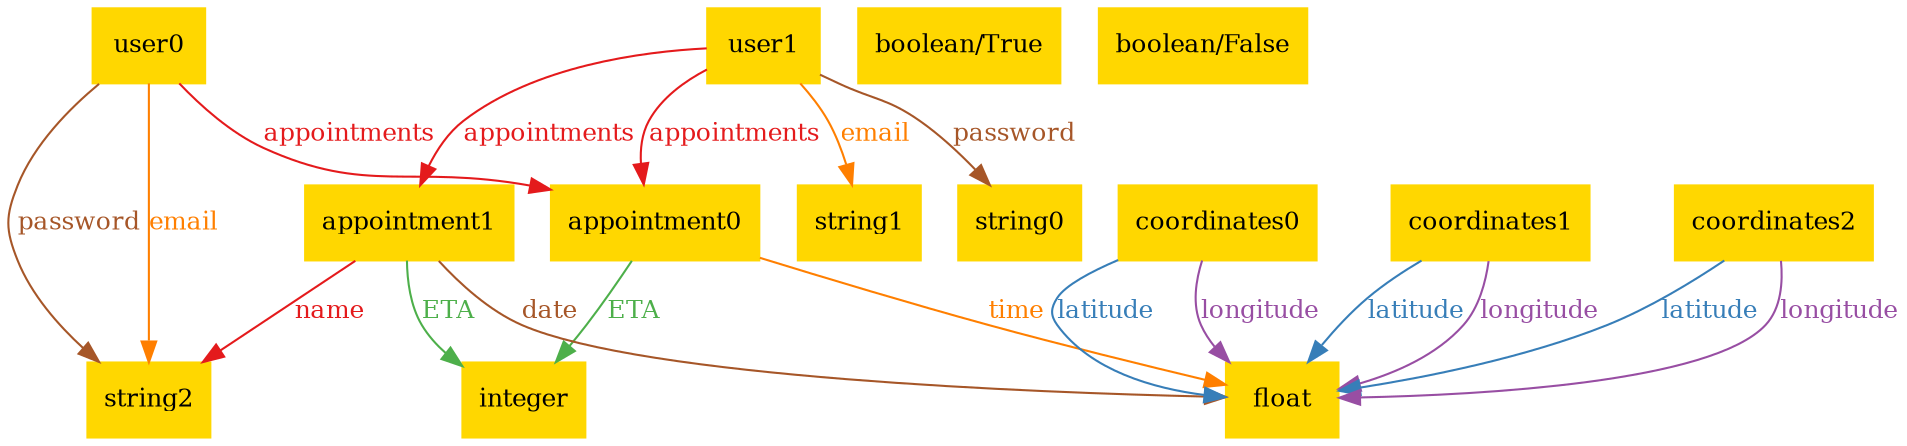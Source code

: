 digraph "graph" {
graph [fontsize=12]
node [fontsize=12]
edge [fontsize=12]
rankdir=TB;
"N8" -> "N7" [uuid = "<user0, appointment0>", color = "#e41a1c", fontcolor = "#e41a1c", style = "solid", label = "appointments", dir = "forward", weight = "1"]
"N13" -> "N7" [uuid = "<user1, appointment0>", color = "#e41a1c", fontcolor = "#e41a1c", style = "solid", label = "appointments", dir = "forward", weight = "1"]
"N13" -> "N12" [uuid = "<user1, appointment1>", color = "#e41a1c", fontcolor = "#e41a1c", style = "solid", label = "appointments", dir = "forward", weight = "1"]
"N12" -> "N6" [uuid = "<appointment1, float>", color = "#a65628", fontcolor = "#a65628", style = "solid", label = "date", dir = "forward", weight = "1"]
"N8" -> "N5" [uuid = "<user0, string2>", color = "#ff7f00", fontcolor = "#ff7f00", style = "solid", label = "email", dir = "forward", weight = "1"]
"N13" -> "N4" [uuid = "<user1, string1>", color = "#ff7f00", fontcolor = "#ff7f00", style = "solid", label = "email", dir = "forward", weight = "1"]
"N7" -> "N3" [uuid = "<appointment0, integer>", color = "#4daf4a", fontcolor = "#4daf4a", style = "solid", label = "ETA", dir = "forward", weight = "1"]
"N12" -> "N3" [uuid = "<appointment1, integer>", color = "#4daf4a", fontcolor = "#4daf4a", style = "solid", label = "ETA", dir = "forward", weight = "1"]
"N11" -> "N6" [uuid = "<coordinates0, float>", color = "#377eb8", fontcolor = "#377eb8", style = "solid", label = "latitude", dir = "forward", weight = "1"]
"N10" -> "N6" [uuid = "<coordinates1, float>", color = "#377eb8", fontcolor = "#377eb8", style = "solid", label = "latitude", dir = "forward", weight = "1"]
"N9" -> "N6" [uuid = "<coordinates2, float>", color = "#377eb8", fontcolor = "#377eb8", style = "solid", label = "latitude", dir = "forward", weight = "1"]
"N11" -> "N6" [uuid = "<coordinates0, float>", color = "#984ea3", fontcolor = "#984ea3", style = "solid", label = "longitude", dir = "forward", weight = "1"]
"N10" -> "N6" [uuid = "<coordinates1, float>", color = "#984ea3", fontcolor = "#984ea3", style = "solid", label = "longitude", dir = "forward", weight = "1"]
"N9" -> "N6" [uuid = "<coordinates2, float>", color = "#984ea3", fontcolor = "#984ea3", style = "solid", label = "longitude", dir = "forward", weight = "1"]
"N12" -> "N5" [uuid = "<appointment1, string2>", color = "#e41a1c", fontcolor = "#e41a1c", style = "solid", label = "name", dir = "forward", weight = "1"]
"N8" -> "N5" [uuid = "<user0, string2>", color = "#a65628", fontcolor = "#a65628", style = "solid", label = "password", dir = "forward", weight = "1"]
"N13" -> "N2" [uuid = "<user1, string0>", color = "#a65628", fontcolor = "#a65628", style = "solid", label = "password", dir = "forward", weight = "1"]
"N7" -> "N6" [uuid = "<appointment0, float>", color = "#ff7f00", fontcolor = "#ff7f00", style = "solid", label = "time", dir = "forward", weight = "1"]
"N0" [uuid="boolean/True", label="boolean/True", color="#ffd700", fontcolor = "#000000", shape = "box", style = "filled, solid"]
"N1" [uuid="boolean/False", label="boolean/False", color="#ffd700", fontcolor = "#000000", shape = "box", style = "filled, solid"]
"N2" [uuid="string0", label="string0", color="#ffd700", fontcolor = "#000000", shape = "box", style = "filled, solid"]
"N3" [uuid="integer", label="integer", color="#ffd700", fontcolor = "#000000", shape = "box", style = "filled, solid"]
"N4" [uuid="string1", label="string1", color="#ffd700", fontcolor = "#000000", shape = "box", style = "filled, solid"]
"N5" [uuid="string2", label="string2", color="#ffd700", fontcolor = "#000000", shape = "box", style = "filled, solid"]
"N6" [uuid="float", label="float", color="#ffd700", fontcolor = "#000000", shape = "box", style = "filled, solid"]
"N7" [uuid="appointment0", label="appointment0", color="#ffd700", fontcolor = "#000000", shape = "box", style = "filled, solid"]
"N8" [uuid="user0", label="user0", color="#ffd700", fontcolor = "#000000", shape = "box", style = "filled, solid"]
"N9" [uuid="coordinates2", label="coordinates2", color="#ffd700", fontcolor = "#000000", shape = "box", style = "filled, solid"]
"N10" [uuid="coordinates1", label="coordinates1", color="#ffd700", fontcolor = "#000000", shape = "box", style = "filled, solid"]
"N11" [uuid="coordinates0", label="coordinates0", color="#ffd700", fontcolor = "#000000", shape = "box", style = "filled, solid"]
"N12" [uuid="appointment1", label="appointment1", color="#ffd700", fontcolor = "#000000", shape = "box", style = "filled, solid"]
"N13" [uuid="user1", label="user1", color="#ffd700", fontcolor = "#000000", shape = "box", style = "filled, solid"]
}
